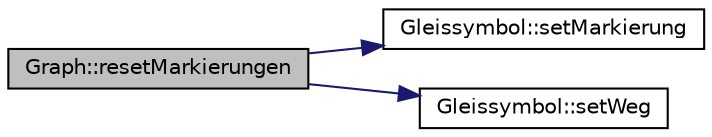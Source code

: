 digraph "Graph::resetMarkierungen"
{
 // LATEX_PDF_SIZE
  edge [fontname="Helvetica",fontsize="10",labelfontname="Helvetica",labelfontsize="10"];
  node [fontname="Helvetica",fontsize="10",shape=record];
  rankdir="LR";
  Node1 [label="Graph::resetMarkierungen",height=0.2,width=0.4,color="black", fillcolor="grey75", style="filled", fontcolor="black",tooltip=" "];
  Node1 -> Node2 [color="midnightblue",fontsize="10",style="solid",fontname="Helvetica"];
  Node2 [label="Gleissymbol::setMarkierung",height=0.2,width=0.4,color="black", fillcolor="white", style="filled",URL="$class_gleissymbol.html#a4c8703c8c64ea115dd8e7df888268476",tooltip=" "];
  Node1 -> Node3 [color="midnightblue",fontsize="10",style="solid",fontname="Helvetica"];
  Node3 [label="Gleissymbol::setWeg",height=0.2,width=0.4,color="black", fillcolor="white", style="filled",URL="$class_gleissymbol.html#a0ab83b470047c86fafd50cab87fe23c0",tooltip=" "];
}
